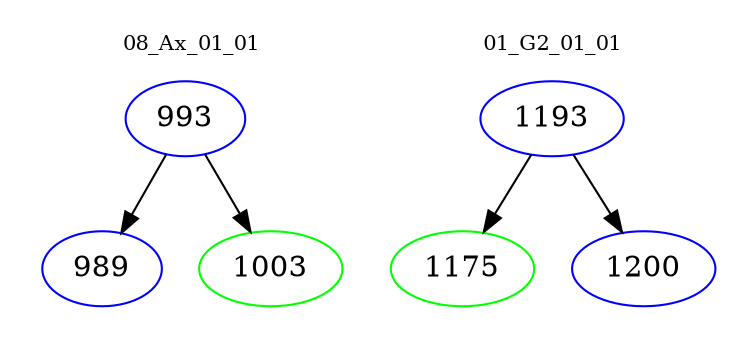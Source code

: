 digraph{
subgraph cluster_0 {
color = white
label = "08_Ax_01_01";
fontsize=10;
T0_993 [label="993", color="blue"]
T0_993 -> T0_989 [color="black"]
T0_989 [label="989", color="blue"]
T0_993 -> T0_1003 [color="black"]
T0_1003 [label="1003", color="green"]
}
subgraph cluster_1 {
color = white
label = "01_G2_01_01";
fontsize=10;
T1_1193 [label="1193", color="blue"]
T1_1193 -> T1_1175 [color="black"]
T1_1175 [label="1175", color="green"]
T1_1193 -> T1_1200 [color="black"]
T1_1200 [label="1200", color="blue"]
}
}
